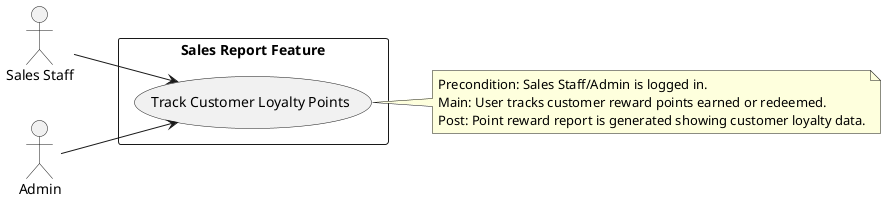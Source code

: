 @startuml
left to right direction

actor "Sales Staff" as Sales
actor "Admin" as Admin

rectangle "Sales Report Feature" as System {
    usecase "Track Customer Loyalty Points" as UC_PointReward
}

Sales --> UC_PointReward
Admin --> UC_PointReward

note right of UC_PointReward
    Precondition: Sales Staff/Admin is logged in.
    Main: User tracks customer reward points earned or redeemed.
    Post: Point reward report is generated showing customer loyalty data.
end note

@enduml
